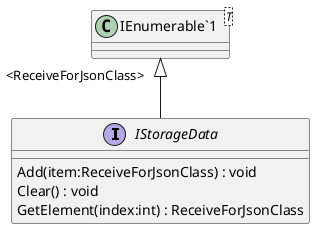 @startuml
interface IStorageData {
    Add(item:ReceiveForJsonClass) : void
    Clear() : void
    GetElement(index:int) : ReceiveForJsonClass
}
class "IEnumerable`1"<T> {
}
"IEnumerable`1" "<ReceiveForJsonClass>" <|-- IStorageData
@enduml

